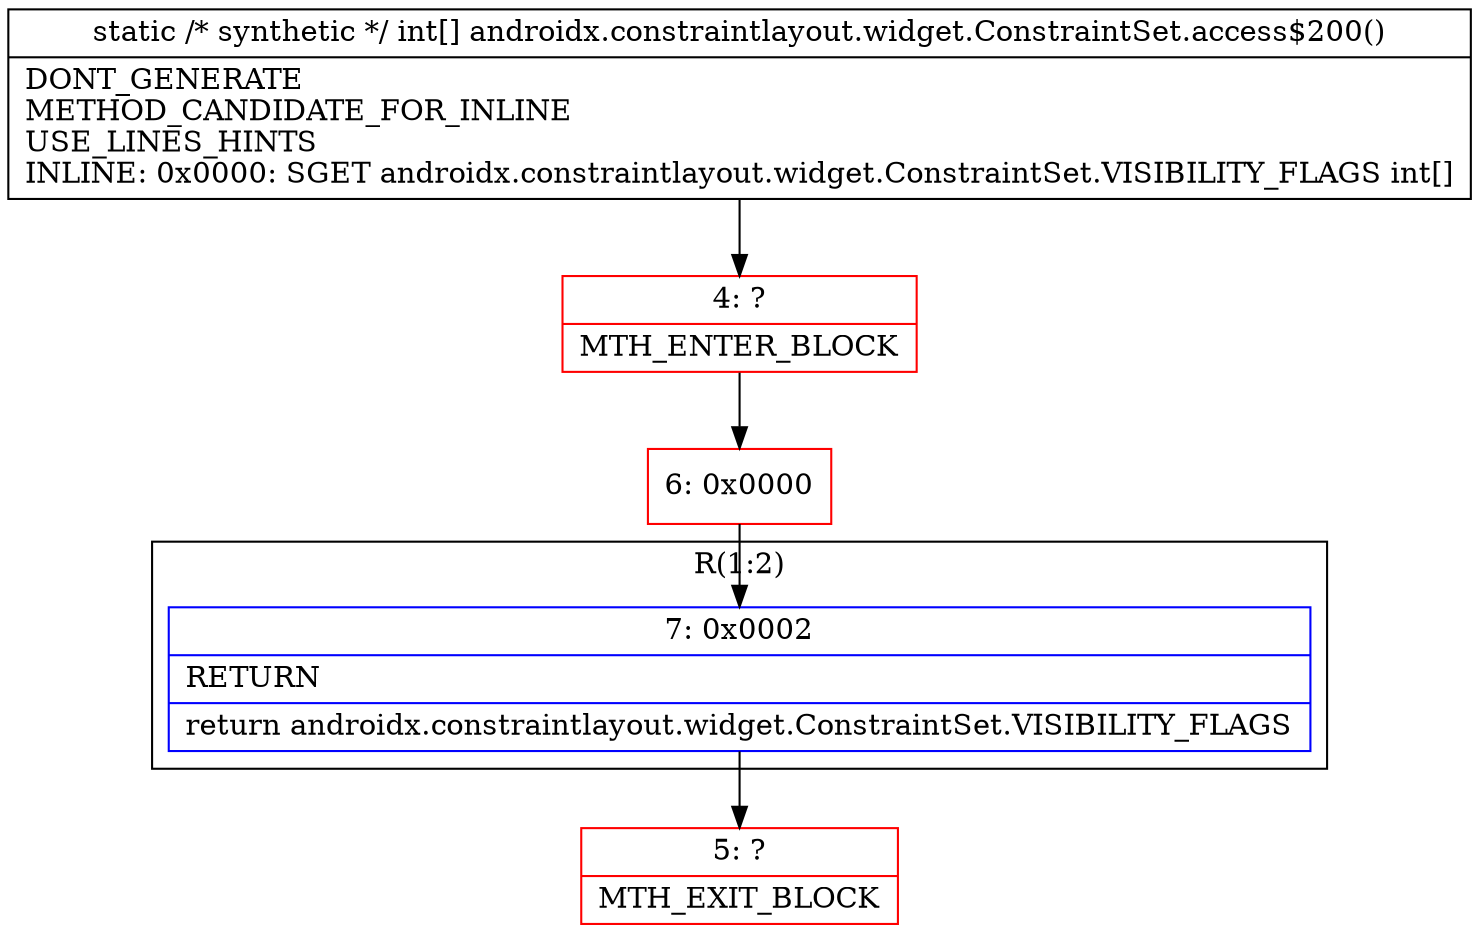digraph "CFG forandroidx.constraintlayout.widget.ConstraintSet.access$200()[I" {
subgraph cluster_Region_1525202320 {
label = "R(1:2)";
node [shape=record,color=blue];
Node_7 [shape=record,label="{7\:\ 0x0002|RETURN\l|return androidx.constraintlayout.widget.ConstraintSet.VISIBILITY_FLAGS\l}"];
}
Node_4 [shape=record,color=red,label="{4\:\ ?|MTH_ENTER_BLOCK\l}"];
Node_6 [shape=record,color=red,label="{6\:\ 0x0000}"];
Node_5 [shape=record,color=red,label="{5\:\ ?|MTH_EXIT_BLOCK\l}"];
MethodNode[shape=record,label="{static \/* synthetic *\/ int[] androidx.constraintlayout.widget.ConstraintSet.access$200()  | DONT_GENERATE\lMETHOD_CANDIDATE_FOR_INLINE\lUSE_LINES_HINTS\lINLINE: 0x0000: SGET   androidx.constraintlayout.widget.ConstraintSet.VISIBILITY_FLAGS int[]\l}"];
MethodNode -> Node_4;Node_7 -> Node_5;
Node_4 -> Node_6;
Node_6 -> Node_7;
}

